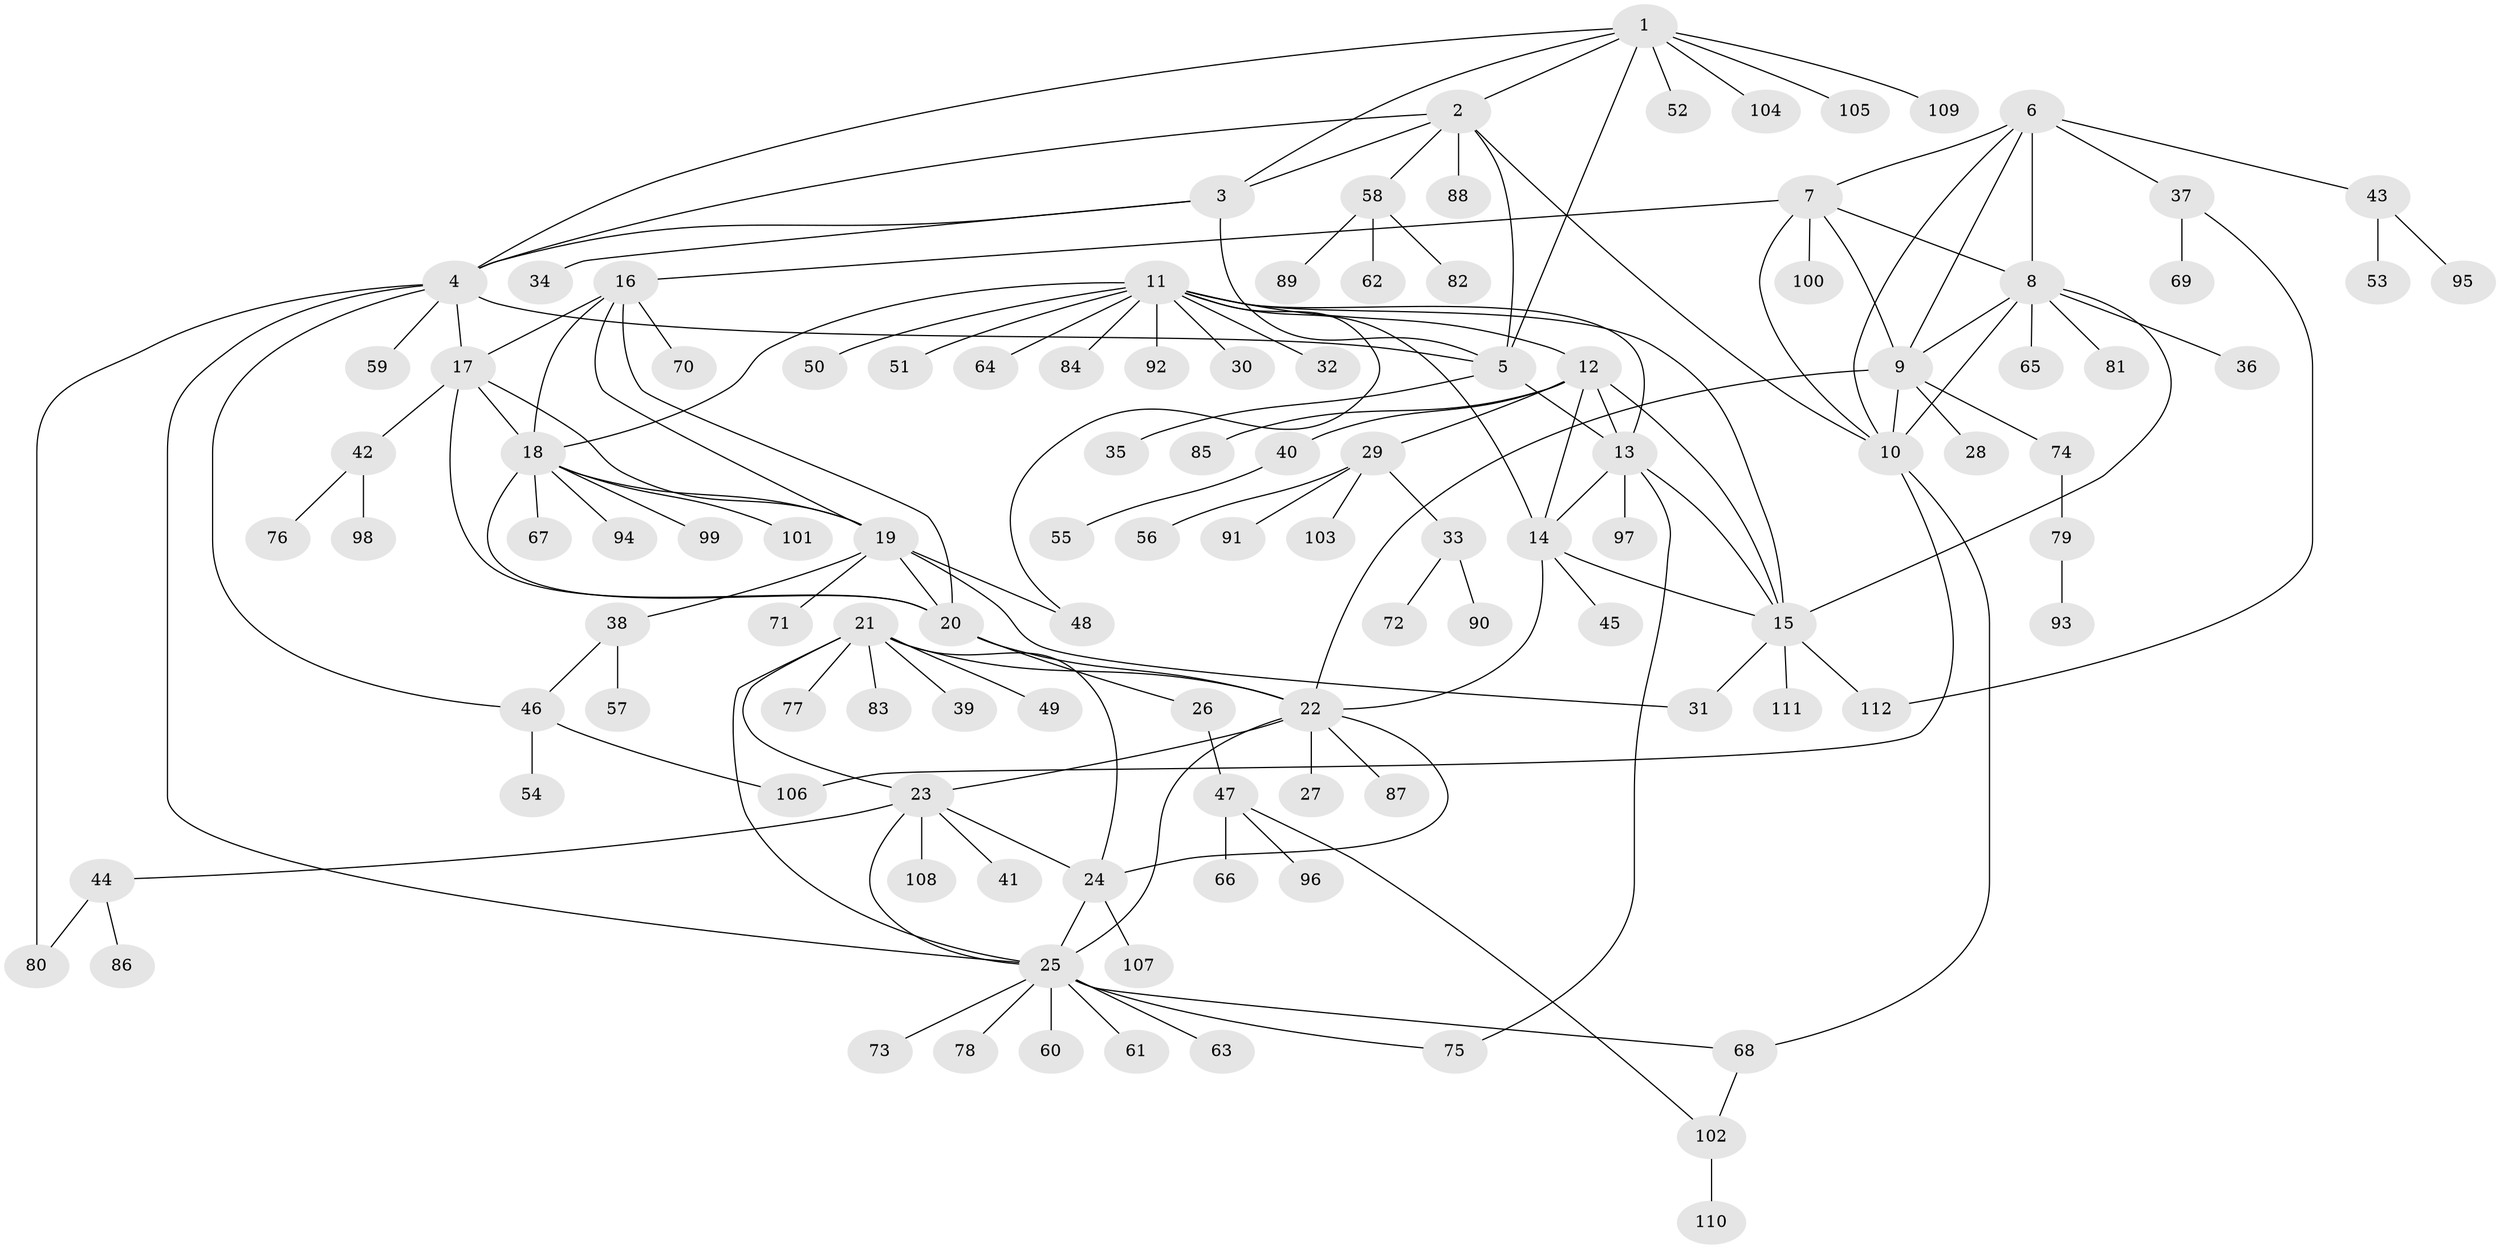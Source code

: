 // Generated by graph-tools (version 1.1) at 2025/54/03/09/25 04:54:18]
// undirected, 112 vertices, 156 edges
graph export_dot {
graph [start="1"]
  node [color=gray90,style=filled];
  1;
  2;
  3;
  4;
  5;
  6;
  7;
  8;
  9;
  10;
  11;
  12;
  13;
  14;
  15;
  16;
  17;
  18;
  19;
  20;
  21;
  22;
  23;
  24;
  25;
  26;
  27;
  28;
  29;
  30;
  31;
  32;
  33;
  34;
  35;
  36;
  37;
  38;
  39;
  40;
  41;
  42;
  43;
  44;
  45;
  46;
  47;
  48;
  49;
  50;
  51;
  52;
  53;
  54;
  55;
  56;
  57;
  58;
  59;
  60;
  61;
  62;
  63;
  64;
  65;
  66;
  67;
  68;
  69;
  70;
  71;
  72;
  73;
  74;
  75;
  76;
  77;
  78;
  79;
  80;
  81;
  82;
  83;
  84;
  85;
  86;
  87;
  88;
  89;
  90;
  91;
  92;
  93;
  94;
  95;
  96;
  97;
  98;
  99;
  100;
  101;
  102;
  103;
  104;
  105;
  106;
  107;
  108;
  109;
  110;
  111;
  112;
  1 -- 2;
  1 -- 3;
  1 -- 4;
  1 -- 5;
  1 -- 52;
  1 -- 104;
  1 -- 105;
  1 -- 109;
  2 -- 3;
  2 -- 4;
  2 -- 5;
  2 -- 10;
  2 -- 58;
  2 -- 88;
  3 -- 4;
  3 -- 5;
  3 -- 34;
  4 -- 5;
  4 -- 17;
  4 -- 25;
  4 -- 46;
  4 -- 59;
  4 -- 80;
  5 -- 13;
  5 -- 35;
  6 -- 7;
  6 -- 8;
  6 -- 9;
  6 -- 10;
  6 -- 37;
  6 -- 43;
  7 -- 8;
  7 -- 9;
  7 -- 10;
  7 -- 16;
  7 -- 100;
  8 -- 9;
  8 -- 10;
  8 -- 15;
  8 -- 36;
  8 -- 65;
  8 -- 81;
  9 -- 10;
  9 -- 22;
  9 -- 28;
  9 -- 74;
  10 -- 68;
  10 -- 106;
  11 -- 12;
  11 -- 13;
  11 -- 14;
  11 -- 15;
  11 -- 18;
  11 -- 30;
  11 -- 32;
  11 -- 48;
  11 -- 50;
  11 -- 51;
  11 -- 64;
  11 -- 84;
  11 -- 92;
  12 -- 13;
  12 -- 14;
  12 -- 15;
  12 -- 29;
  12 -- 40;
  12 -- 85;
  13 -- 14;
  13 -- 15;
  13 -- 75;
  13 -- 97;
  14 -- 15;
  14 -- 22;
  14 -- 45;
  15 -- 31;
  15 -- 111;
  15 -- 112;
  16 -- 17;
  16 -- 18;
  16 -- 19;
  16 -- 20;
  16 -- 70;
  17 -- 18;
  17 -- 19;
  17 -- 20;
  17 -- 42;
  18 -- 19;
  18 -- 20;
  18 -- 67;
  18 -- 94;
  18 -- 99;
  18 -- 101;
  19 -- 20;
  19 -- 31;
  19 -- 38;
  19 -- 48;
  19 -- 71;
  20 -- 22;
  20 -- 26;
  21 -- 22;
  21 -- 23;
  21 -- 24;
  21 -- 25;
  21 -- 39;
  21 -- 49;
  21 -- 77;
  21 -- 83;
  22 -- 23;
  22 -- 24;
  22 -- 25;
  22 -- 27;
  22 -- 87;
  23 -- 24;
  23 -- 25;
  23 -- 41;
  23 -- 44;
  23 -- 108;
  24 -- 25;
  24 -- 107;
  25 -- 60;
  25 -- 61;
  25 -- 63;
  25 -- 68;
  25 -- 73;
  25 -- 75;
  25 -- 78;
  26 -- 47;
  29 -- 33;
  29 -- 56;
  29 -- 91;
  29 -- 103;
  33 -- 72;
  33 -- 90;
  37 -- 69;
  37 -- 112;
  38 -- 46;
  38 -- 57;
  40 -- 55;
  42 -- 76;
  42 -- 98;
  43 -- 53;
  43 -- 95;
  44 -- 80;
  44 -- 86;
  46 -- 54;
  46 -- 106;
  47 -- 66;
  47 -- 96;
  47 -- 102;
  58 -- 62;
  58 -- 82;
  58 -- 89;
  68 -- 102;
  74 -- 79;
  79 -- 93;
  102 -- 110;
}
